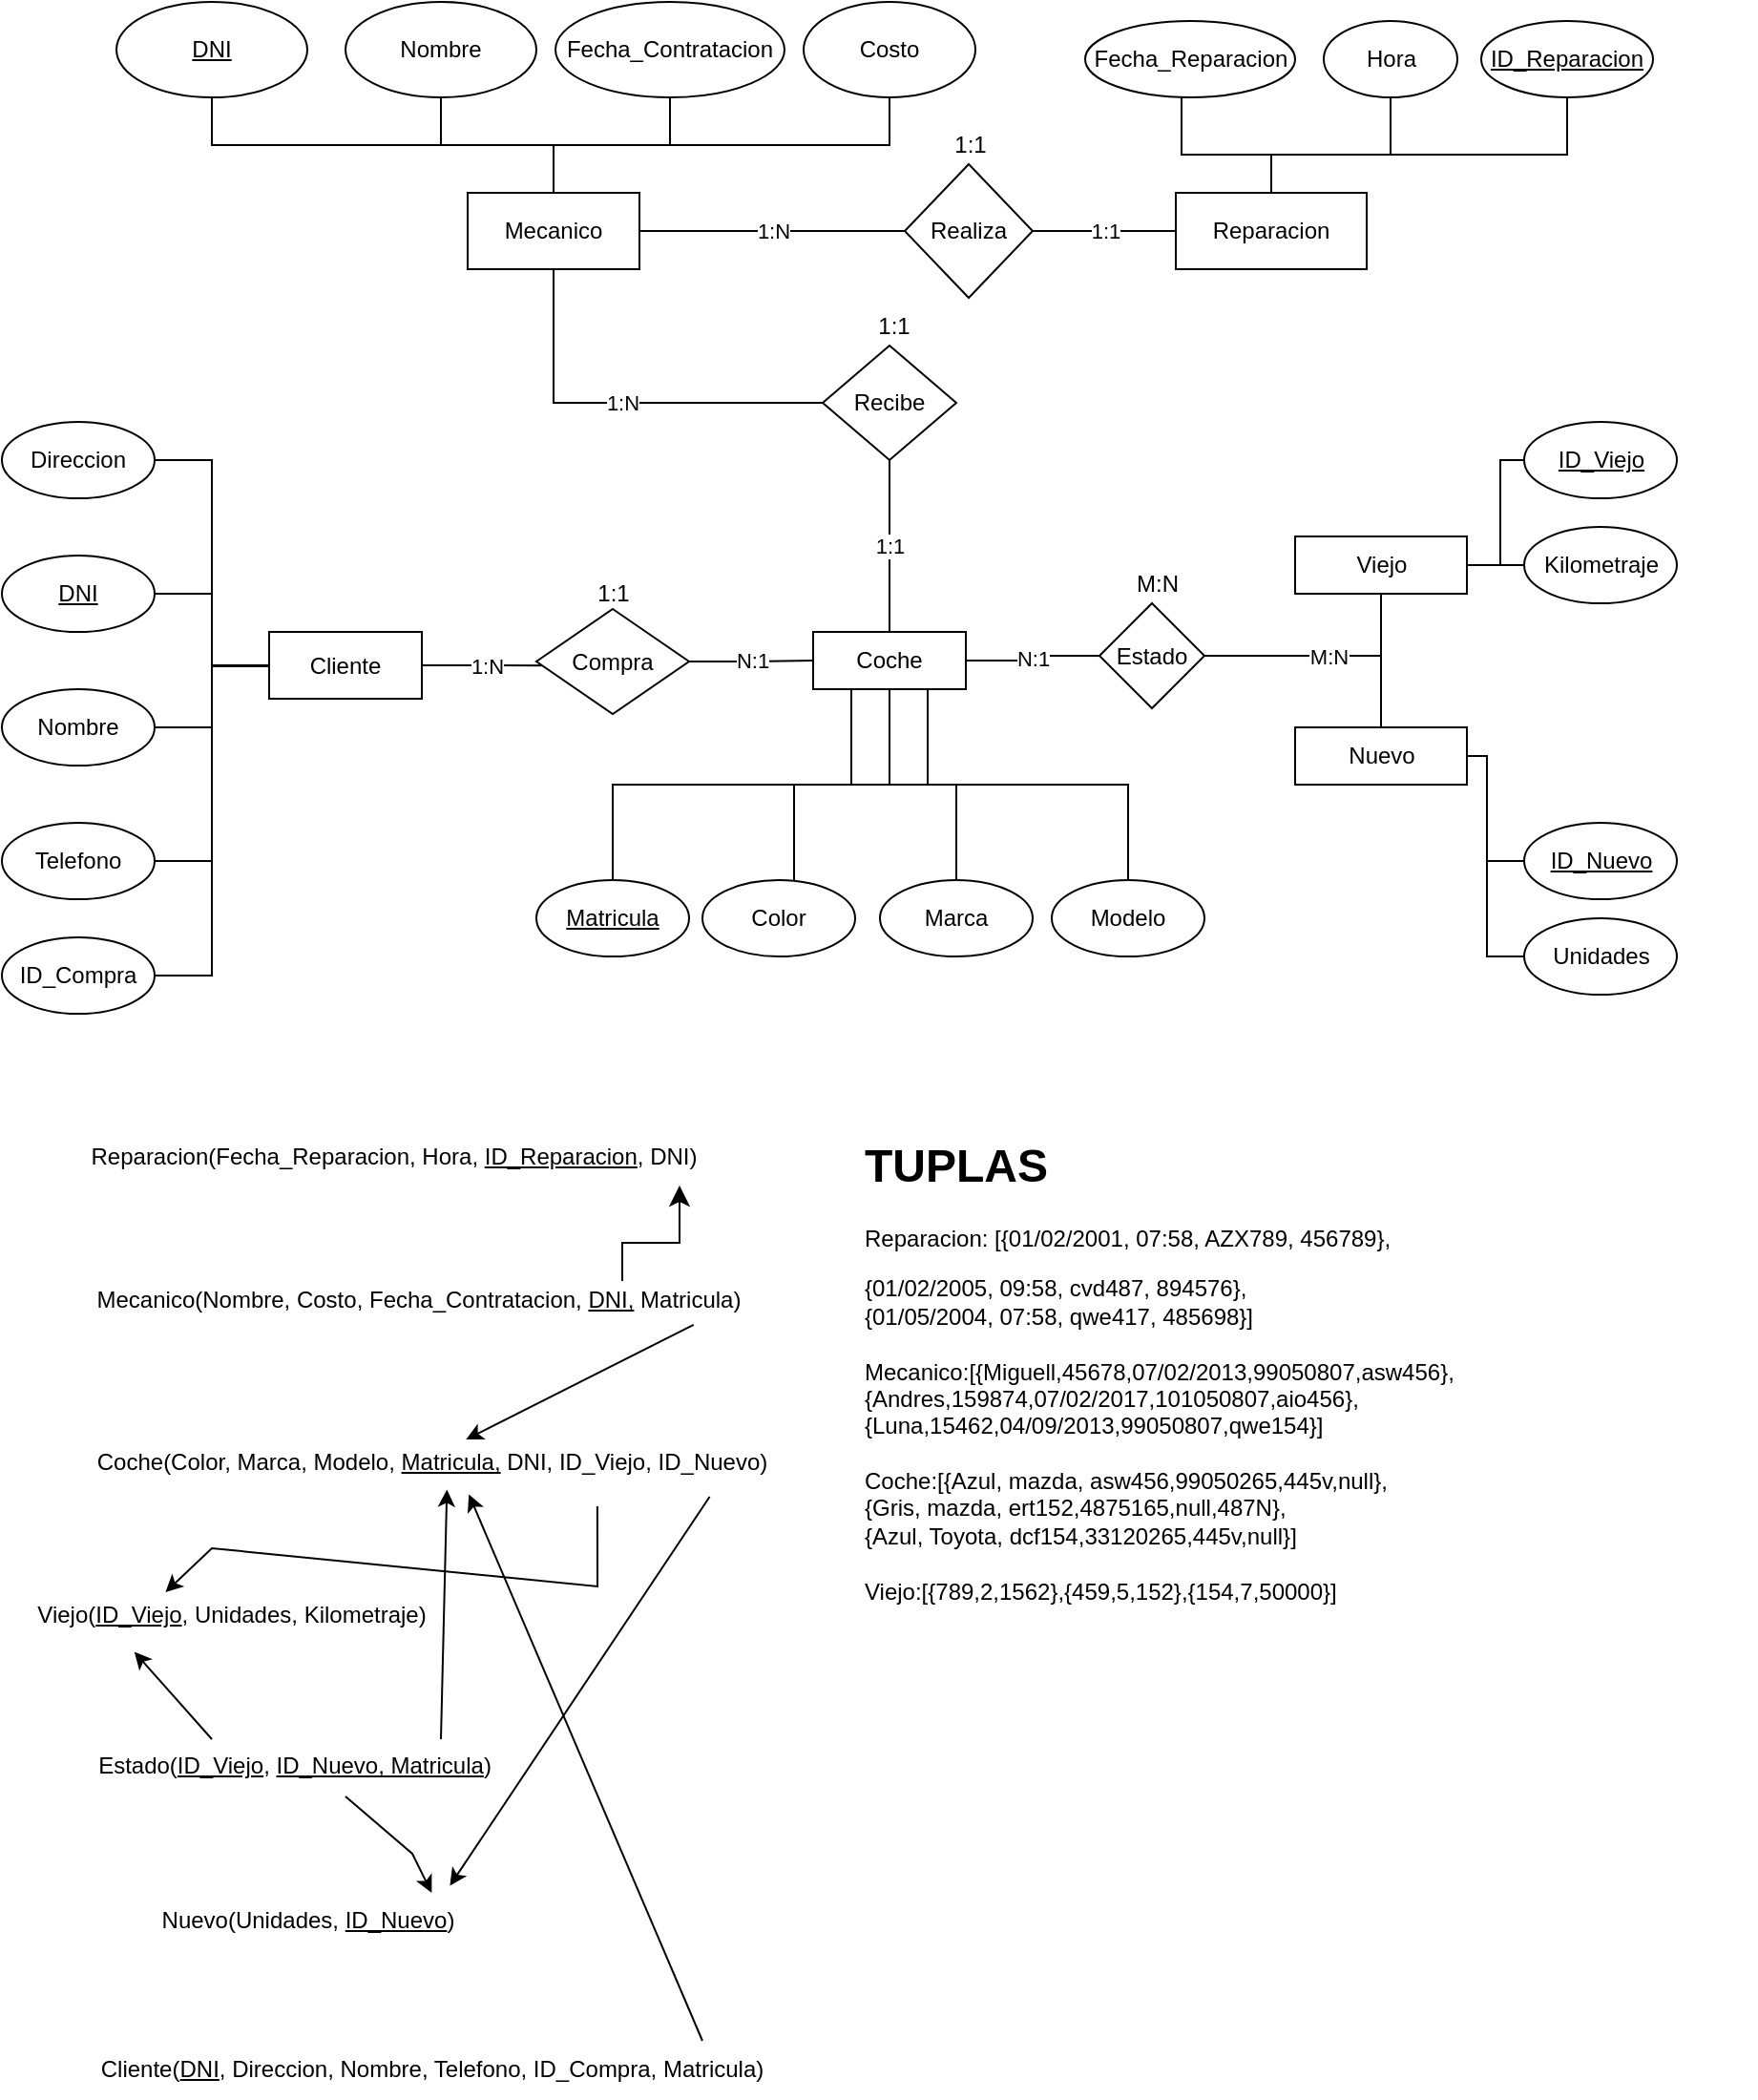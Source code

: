 <mxfile version="21.1.8" type="github" pages="2">
  <diagram id="C5RBs43oDa-KdzZeNtuy" name="Page-1">
    <mxGraphModel dx="1163" dy="2112" grid="1" gridSize="10" guides="1" tooltips="1" connect="1" arrows="1" fold="1" page="1" pageScale="1" pageWidth="827" pageHeight="1169" math="0" shadow="0">
      <root>
        <mxCell id="WIyWlLk6GJQsqaUBKTNV-0" />
        <mxCell id="WIyWlLk6GJQsqaUBKTNV-1" parent="WIyWlLk6GJQsqaUBKTNV-0" />
        <mxCell id="p7NQFmrpBCgKbN2gbEfo-41" value="1:N" style="edgeStyle=orthogonalEdgeStyle;rounded=0;orthogonalLoop=1;jettySize=auto;html=1;exitX=1;exitY=0.5;exitDx=0;exitDy=0;entryX=0.1;entryY=0.538;entryDx=0;entryDy=0;entryPerimeter=0;endArrow=none;endFill=0;" parent="WIyWlLk6GJQsqaUBKTNV-1" source="p7NQFmrpBCgKbN2gbEfo-0" target="p7NQFmrpBCgKbN2gbEfo-5" edge="1">
          <mxGeometry relative="1" as="geometry" />
        </mxCell>
        <mxCell id="tPCCRedvQT7HagO8W9tB-3" value="" style="edgeStyle=orthogonalEdgeStyle;rounded=0;orthogonalLoop=1;jettySize=auto;html=1;entryX=1;entryY=0.5;entryDx=0;entryDy=0;endArrow=none;endFill=0;" parent="WIyWlLk6GJQsqaUBKTNV-1" source="p7NQFmrpBCgKbN2gbEfo-0" target="tPCCRedvQT7HagO8W9tB-5" edge="1">
          <mxGeometry relative="1" as="geometry">
            <mxPoint x="215" y="312.5" as="targetPoint" />
          </mxGeometry>
        </mxCell>
        <mxCell id="p7NQFmrpBCgKbN2gbEfo-0" value="Cliente" style="rounded=0;whiteSpace=wrap;html=1;" parent="WIyWlLk6GJQsqaUBKTNV-1" vertex="1">
          <mxGeometry x="175" y="220" width="80" height="35" as="geometry" />
        </mxCell>
        <mxCell id="p7NQFmrpBCgKbN2gbEfo-31" style="edgeStyle=orthogonalEdgeStyle;rounded=0;orthogonalLoop=1;jettySize=auto;html=1;exitX=0.25;exitY=1;exitDx=0;exitDy=0;endArrow=none;endFill=0;" parent="WIyWlLk6GJQsqaUBKTNV-1" source="p7NQFmrpBCgKbN2gbEfo-1" target="p7NQFmrpBCgKbN2gbEfo-25" edge="1">
          <mxGeometry relative="1" as="geometry" />
        </mxCell>
        <mxCell id="p7NQFmrpBCgKbN2gbEfo-32" style="edgeStyle=orthogonalEdgeStyle;rounded=0;orthogonalLoop=1;jettySize=auto;html=1;exitX=0.5;exitY=1;exitDx=0;exitDy=0;entryX=0.675;entryY=0.075;entryDx=0;entryDy=0;entryPerimeter=0;endArrow=none;endFill=0;" parent="WIyWlLk6GJQsqaUBKTNV-1" source="p7NQFmrpBCgKbN2gbEfo-1" target="p7NQFmrpBCgKbN2gbEfo-24" edge="1">
          <mxGeometry relative="1" as="geometry">
            <Array as="points">
              <mxPoint x="500" y="300" />
              <mxPoint x="450" y="300" />
              <mxPoint x="450" y="363" />
              <mxPoint x="456" y="363" />
            </Array>
          </mxGeometry>
        </mxCell>
        <mxCell id="p7NQFmrpBCgKbN2gbEfo-33" style="edgeStyle=orthogonalEdgeStyle;rounded=0;orthogonalLoop=1;jettySize=auto;html=1;exitX=0.75;exitY=1;exitDx=0;exitDy=0;endArrow=none;endFill=0;" parent="WIyWlLk6GJQsqaUBKTNV-1" source="p7NQFmrpBCgKbN2gbEfo-1" target="p7NQFmrpBCgKbN2gbEfo-27" edge="1">
          <mxGeometry relative="1" as="geometry" />
        </mxCell>
        <mxCell id="p7NQFmrpBCgKbN2gbEfo-34" style="edgeStyle=orthogonalEdgeStyle;rounded=0;orthogonalLoop=1;jettySize=auto;html=1;exitX=0.5;exitY=1;exitDx=0;exitDy=0;endArrow=none;endFill=0;" parent="WIyWlLk6GJQsqaUBKTNV-1" source="p7NQFmrpBCgKbN2gbEfo-1" target="p7NQFmrpBCgKbN2gbEfo-26" edge="1">
          <mxGeometry relative="1" as="geometry" />
        </mxCell>
        <mxCell id="p7NQFmrpBCgKbN2gbEfo-66" value="N:1" style="edgeStyle=orthogonalEdgeStyle;rounded=0;orthogonalLoop=1;jettySize=auto;html=1;exitX=1;exitY=0.5;exitDx=0;exitDy=0;entryX=0;entryY=0.5;entryDx=0;entryDy=0;endArrow=none;endFill=0;" parent="WIyWlLk6GJQsqaUBKTNV-1" source="p7NQFmrpBCgKbN2gbEfo-1" target="p7NQFmrpBCgKbN2gbEfo-62" edge="1">
          <mxGeometry relative="1" as="geometry" />
        </mxCell>
        <mxCell id="p7NQFmrpBCgKbN2gbEfo-1" value="Coche" style="rounded=0;whiteSpace=wrap;html=1;" parent="WIyWlLk6GJQsqaUBKTNV-1" vertex="1">
          <mxGeometry x="460" y="220" width="80" height="30" as="geometry" />
        </mxCell>
        <mxCell id="p7NQFmrpBCgKbN2gbEfo-69" style="edgeStyle=orthogonalEdgeStyle;rounded=0;orthogonalLoop=1;jettySize=auto;html=1;exitX=1;exitY=0.5;exitDx=0;exitDy=0;entryX=0;entryY=0.5;entryDx=0;entryDy=0;endArrow=none;endFill=0;" parent="WIyWlLk6GJQsqaUBKTNV-1" source="p7NQFmrpBCgKbN2gbEfo-2" target="p7NQFmrpBCgKbN2gbEfo-68" edge="1">
          <mxGeometry relative="1" as="geometry">
            <Array as="points">
              <mxPoint x="813" y="285" />
              <mxPoint x="813" y="340" />
            </Array>
          </mxGeometry>
        </mxCell>
        <mxCell id="7QehnbNE9fTM2MGVjdYo-160" style="edgeStyle=orthogonalEdgeStyle;rounded=0;orthogonalLoop=1;jettySize=auto;html=1;exitX=1;exitY=0.5;exitDx=0;exitDy=0;entryX=0;entryY=0.5;entryDx=0;entryDy=0;endArrow=none;endFill=0;" edge="1" parent="WIyWlLk6GJQsqaUBKTNV-1" source="p7NQFmrpBCgKbN2gbEfo-2" target="7QehnbNE9fTM2MGVjdYo-159">
          <mxGeometry relative="1" as="geometry">
            <Array as="points">
              <mxPoint x="813" y="285" />
              <mxPoint x="813" y="390" />
            </Array>
          </mxGeometry>
        </mxCell>
        <mxCell id="p7NQFmrpBCgKbN2gbEfo-2" value="Nuevo" style="rounded=0;whiteSpace=wrap;html=1;" parent="WIyWlLk6GJQsqaUBKTNV-1" vertex="1">
          <mxGeometry x="712.5" y="270" width="90" height="30" as="geometry" />
        </mxCell>
        <mxCell id="p7NQFmrpBCgKbN2gbEfo-35" style="edgeStyle=orthogonalEdgeStyle;rounded=0;orthogonalLoop=1;jettySize=auto;html=1;exitX=1;exitY=0.5;exitDx=0;exitDy=0;endArrow=none;endFill=0;" parent="WIyWlLk6GJQsqaUBKTNV-1" source="p7NQFmrpBCgKbN2gbEfo-3" edge="1">
          <mxGeometry relative="1" as="geometry">
            <mxPoint x="832.5" y="185.0" as="targetPoint" />
          </mxGeometry>
        </mxCell>
        <mxCell id="p7NQFmrpBCgKbN2gbEfo-70" style="edgeStyle=orthogonalEdgeStyle;rounded=0;orthogonalLoop=1;jettySize=auto;html=1;exitX=1;exitY=0.5;exitDx=0;exitDy=0;entryX=0;entryY=0.5;entryDx=0;entryDy=0;endArrow=none;endFill=0;" parent="WIyWlLk6GJQsqaUBKTNV-1" source="p7NQFmrpBCgKbN2gbEfo-3" target="p7NQFmrpBCgKbN2gbEfo-67" edge="1">
          <mxGeometry relative="1" as="geometry">
            <Array as="points">
              <mxPoint x="820" y="185" />
              <mxPoint x="820" y="130" />
            </Array>
          </mxGeometry>
        </mxCell>
        <mxCell id="p7NQFmrpBCgKbN2gbEfo-3" value="Viejo" style="rounded=0;whiteSpace=wrap;html=1;" parent="WIyWlLk6GJQsqaUBKTNV-1" vertex="1">
          <mxGeometry x="712.5" y="170" width="90" height="30" as="geometry" />
        </mxCell>
        <mxCell id="p7NQFmrpBCgKbN2gbEfo-57" value="1:N" style="edgeStyle=orthogonalEdgeStyle;rounded=0;orthogonalLoop=1;jettySize=auto;html=1;exitX=1;exitY=0.5;exitDx=0;exitDy=0;entryX=0;entryY=0.5;entryDx=0;entryDy=0;endArrow=none;endFill=0;" parent="WIyWlLk6GJQsqaUBKTNV-1" source="p7NQFmrpBCgKbN2gbEfo-4" target="p7NQFmrpBCgKbN2gbEfo-56" edge="1">
          <mxGeometry relative="1" as="geometry" />
        </mxCell>
        <mxCell id="p7NQFmrpBCgKbN2gbEfo-4" value="Mecanico" style="rounded=0;whiteSpace=wrap;html=1;" parent="WIyWlLk6GJQsqaUBKTNV-1" vertex="1">
          <mxGeometry x="279" y="-10" width="90" height="40" as="geometry" />
        </mxCell>
        <mxCell id="p7NQFmrpBCgKbN2gbEfo-42" value="N:1" style="edgeStyle=orthogonalEdgeStyle;rounded=0;orthogonalLoop=1;jettySize=auto;html=1;exitX=1;exitY=0.5;exitDx=0;exitDy=0;endArrow=none;endFill=0;" parent="WIyWlLk6GJQsqaUBKTNV-1" source="p7NQFmrpBCgKbN2gbEfo-5" target="p7NQFmrpBCgKbN2gbEfo-1" edge="1">
          <mxGeometry relative="1" as="geometry" />
        </mxCell>
        <mxCell id="p7NQFmrpBCgKbN2gbEfo-5" value="Compra" style="rhombus;whiteSpace=wrap;html=1;" parent="WIyWlLk6GJQsqaUBKTNV-1" vertex="1">
          <mxGeometry x="315" y="208" width="80" height="55" as="geometry" />
        </mxCell>
        <mxCell id="p7NQFmrpBCgKbN2gbEfo-43" value="1:N" style="edgeStyle=orthogonalEdgeStyle;rounded=0;orthogonalLoop=1;jettySize=auto;html=1;exitX=0;exitY=0.5;exitDx=0;exitDy=0;entryX=0.5;entryY=1;entryDx=0;entryDy=0;endArrow=none;endFill=0;" parent="WIyWlLk6GJQsqaUBKTNV-1" source="p7NQFmrpBCgKbN2gbEfo-6" target="p7NQFmrpBCgKbN2gbEfo-4" edge="1">
          <mxGeometry relative="1" as="geometry" />
        </mxCell>
        <mxCell id="p7NQFmrpBCgKbN2gbEfo-44" value="1:1" style="edgeStyle=orthogonalEdgeStyle;rounded=0;orthogonalLoop=1;jettySize=auto;html=1;exitX=0.5;exitY=1;exitDx=0;exitDy=0;endArrow=none;endFill=0;" parent="WIyWlLk6GJQsqaUBKTNV-1" source="p7NQFmrpBCgKbN2gbEfo-6" target="p7NQFmrpBCgKbN2gbEfo-1" edge="1">
          <mxGeometry relative="1" as="geometry">
            <Array as="points">
              <mxPoint x="500" y="130" />
            </Array>
          </mxGeometry>
        </mxCell>
        <mxCell id="p7NQFmrpBCgKbN2gbEfo-6" value="Recibe" style="rhombus;whiteSpace=wrap;html=1;" parent="WIyWlLk6GJQsqaUBKTNV-1" vertex="1">
          <mxGeometry x="465" y="70" width="70" height="60" as="geometry" />
        </mxCell>
        <mxCell id="p7NQFmrpBCgKbN2gbEfo-38" style="edgeStyle=orthogonalEdgeStyle;rounded=0;orthogonalLoop=1;jettySize=auto;html=1;exitX=1;exitY=0.5;exitDx=0;exitDy=0;endArrow=none;endFill=0;" parent="WIyWlLk6GJQsqaUBKTNV-1" source="p7NQFmrpBCgKbN2gbEfo-7" target="p7NQFmrpBCgKbN2gbEfo-0" edge="1">
          <mxGeometry relative="1" as="geometry" />
        </mxCell>
        <mxCell id="p7NQFmrpBCgKbN2gbEfo-7" value="&lt;u&gt;DNI&lt;/u&gt;" style="ellipse;whiteSpace=wrap;html=1;" parent="WIyWlLk6GJQsqaUBKTNV-1" vertex="1">
          <mxGeometry x="35" y="180" width="80" height="40" as="geometry" />
        </mxCell>
        <mxCell id="p7NQFmrpBCgKbN2gbEfo-39" style="edgeStyle=orthogonalEdgeStyle;rounded=0;orthogonalLoop=1;jettySize=auto;html=1;exitX=1;exitY=0.5;exitDx=0;exitDy=0;endArrow=none;endFill=0;" parent="WIyWlLk6GJQsqaUBKTNV-1" source="p7NQFmrpBCgKbN2gbEfo-8" target="p7NQFmrpBCgKbN2gbEfo-0" edge="1">
          <mxGeometry relative="1" as="geometry" />
        </mxCell>
        <mxCell id="p7NQFmrpBCgKbN2gbEfo-8" value="Nombre" style="ellipse;whiteSpace=wrap;html=1;" parent="WIyWlLk6GJQsqaUBKTNV-1" vertex="1">
          <mxGeometry x="35" y="250" width="80" height="40" as="geometry" />
        </mxCell>
        <mxCell id="p7NQFmrpBCgKbN2gbEfo-45" style="edgeStyle=orthogonalEdgeStyle;rounded=0;orthogonalLoop=1;jettySize=auto;html=1;exitX=0.5;exitY=1;exitDx=0;exitDy=0;endArrow=none;endFill=0;" parent="WIyWlLk6GJQsqaUBKTNV-1" source="p7NQFmrpBCgKbN2gbEfo-9" target="p7NQFmrpBCgKbN2gbEfo-4" edge="1">
          <mxGeometry relative="1" as="geometry" />
        </mxCell>
        <mxCell id="p7NQFmrpBCgKbN2gbEfo-9" value="DNI" style="ellipse;whiteSpace=wrap;html=1;fontStyle=4" parent="WIyWlLk6GJQsqaUBKTNV-1" vertex="1">
          <mxGeometry x="95" y="-110" width="100" height="50" as="geometry" />
        </mxCell>
        <mxCell id="p7NQFmrpBCgKbN2gbEfo-48" style="edgeStyle=orthogonalEdgeStyle;rounded=0;orthogonalLoop=1;jettySize=auto;html=1;exitX=0.5;exitY=1;exitDx=0;exitDy=0;endArrow=none;endFill=0;" parent="WIyWlLk6GJQsqaUBKTNV-1" source="p7NQFmrpBCgKbN2gbEfo-13" target="p7NQFmrpBCgKbN2gbEfo-4" edge="1">
          <mxGeometry relative="1" as="geometry" />
        </mxCell>
        <mxCell id="p7NQFmrpBCgKbN2gbEfo-13" value="Costo" style="ellipse;whiteSpace=wrap;html=1;" parent="WIyWlLk6GJQsqaUBKTNV-1" vertex="1">
          <mxGeometry x="455" y="-110" width="90" height="50" as="geometry" />
        </mxCell>
        <mxCell id="p7NQFmrpBCgKbN2gbEfo-47" style="edgeStyle=orthogonalEdgeStyle;rounded=0;orthogonalLoop=1;jettySize=auto;html=1;exitX=0.5;exitY=1;exitDx=0;exitDy=0;endArrow=none;endFill=0;" parent="WIyWlLk6GJQsqaUBKTNV-1" source="p7NQFmrpBCgKbN2gbEfo-14" target="p7NQFmrpBCgKbN2gbEfo-4" edge="1">
          <mxGeometry relative="1" as="geometry" />
        </mxCell>
        <mxCell id="p7NQFmrpBCgKbN2gbEfo-14" value="Fecha_Contratacion" style="ellipse;whiteSpace=wrap;html=1;" parent="WIyWlLk6GJQsqaUBKTNV-1" vertex="1">
          <mxGeometry x="325" y="-110" width="120" height="50" as="geometry" />
        </mxCell>
        <mxCell id="p7NQFmrpBCgKbN2gbEfo-46" style="edgeStyle=orthogonalEdgeStyle;rounded=0;orthogonalLoop=1;jettySize=auto;html=1;exitX=0.5;exitY=1;exitDx=0;exitDy=0;endArrow=none;endFill=0;" parent="WIyWlLk6GJQsqaUBKTNV-1" source="p7NQFmrpBCgKbN2gbEfo-15" target="p7NQFmrpBCgKbN2gbEfo-4" edge="1">
          <mxGeometry relative="1" as="geometry" />
        </mxCell>
        <mxCell id="p7NQFmrpBCgKbN2gbEfo-15" value="Nombre" style="ellipse;whiteSpace=wrap;html=1;" parent="WIyWlLk6GJQsqaUBKTNV-1" vertex="1">
          <mxGeometry x="215" y="-110" width="100" height="50" as="geometry" />
        </mxCell>
        <mxCell id="p7NQFmrpBCgKbN2gbEfo-21" value="Fecha_Reparacion" style="ellipse;whiteSpace=wrap;html=1;" parent="WIyWlLk6GJQsqaUBKTNV-1" vertex="1">
          <mxGeometry x="602.5" y="-100" width="110" height="40" as="geometry" />
        </mxCell>
        <mxCell id="p7NQFmrpBCgKbN2gbEfo-22" value="Hora" style="ellipse;whiteSpace=wrap;html=1;" parent="WIyWlLk6GJQsqaUBKTNV-1" vertex="1">
          <mxGeometry x="727.5" y="-100" width="70" height="40" as="geometry" />
        </mxCell>
        <mxCell id="p7NQFmrpBCgKbN2gbEfo-24" value="Color" style="ellipse;whiteSpace=wrap;html=1;" parent="WIyWlLk6GJQsqaUBKTNV-1" vertex="1">
          <mxGeometry x="402" y="350" width="80" height="40" as="geometry" />
        </mxCell>
        <mxCell id="p7NQFmrpBCgKbN2gbEfo-25" value="Matricula" style="ellipse;whiteSpace=wrap;html=1;fontStyle=4" parent="WIyWlLk6GJQsqaUBKTNV-1" vertex="1">
          <mxGeometry x="315" y="350" width="80" height="40" as="geometry" />
        </mxCell>
        <mxCell id="p7NQFmrpBCgKbN2gbEfo-26" value="Modelo" style="ellipse;whiteSpace=wrap;html=1;" parent="WIyWlLk6GJQsqaUBKTNV-1" vertex="1">
          <mxGeometry x="585" y="350" width="80" height="40" as="geometry" />
        </mxCell>
        <mxCell id="p7NQFmrpBCgKbN2gbEfo-27" value="Marca" style="ellipse;whiteSpace=wrap;html=1;" parent="WIyWlLk6GJQsqaUBKTNV-1" vertex="1">
          <mxGeometry x="495" y="350" width="80" height="40" as="geometry" />
        </mxCell>
        <mxCell id="p7NQFmrpBCgKbN2gbEfo-40" style="edgeStyle=orthogonalEdgeStyle;rounded=0;orthogonalLoop=1;jettySize=auto;html=1;exitX=1;exitY=0.5;exitDx=0;exitDy=0;endArrow=none;endFill=0;" parent="WIyWlLk6GJQsqaUBKTNV-1" source="p7NQFmrpBCgKbN2gbEfo-28" target="p7NQFmrpBCgKbN2gbEfo-0" edge="1">
          <mxGeometry relative="1" as="geometry">
            <Array as="points">
              <mxPoint x="145" y="340" />
              <mxPoint x="145" y="238" />
            </Array>
          </mxGeometry>
        </mxCell>
        <mxCell id="p7NQFmrpBCgKbN2gbEfo-28" value="Telefono" style="ellipse;whiteSpace=wrap;html=1;" parent="WIyWlLk6GJQsqaUBKTNV-1" vertex="1">
          <mxGeometry x="35" y="320" width="80" height="40" as="geometry" />
        </mxCell>
        <mxCell id="p7NQFmrpBCgKbN2gbEfo-37" style="edgeStyle=orthogonalEdgeStyle;rounded=0;orthogonalLoop=1;jettySize=auto;html=1;exitX=1;exitY=0.5;exitDx=0;exitDy=0;entryX=0;entryY=0.5;entryDx=0;entryDy=0;endArrow=none;endFill=0;" parent="WIyWlLk6GJQsqaUBKTNV-1" source="p7NQFmrpBCgKbN2gbEfo-29" target="p7NQFmrpBCgKbN2gbEfo-0" edge="1">
          <mxGeometry relative="1" as="geometry" />
        </mxCell>
        <mxCell id="p7NQFmrpBCgKbN2gbEfo-29" value="Direccion" style="ellipse;whiteSpace=wrap;html=1;" parent="WIyWlLk6GJQsqaUBKTNV-1" vertex="1">
          <mxGeometry x="35" y="110" width="80" height="40" as="geometry" />
        </mxCell>
        <mxCell id="p7NQFmrpBCgKbN2gbEfo-54" style="edgeStyle=orthogonalEdgeStyle;rounded=0;orthogonalLoop=1;jettySize=auto;html=1;exitX=0.5;exitY=0;exitDx=0;exitDy=0;entryX=0.5;entryY=1;entryDx=0;entryDy=0;endArrow=none;endFill=0;" parent="WIyWlLk6GJQsqaUBKTNV-1" source="p7NQFmrpBCgKbN2gbEfo-52" target="p7NQFmrpBCgKbN2gbEfo-21" edge="1">
          <mxGeometry relative="1" as="geometry">
            <Array as="points">
              <mxPoint x="700" y="-30" />
              <mxPoint x="653" y="-30" />
              <mxPoint x="653" y="-60" />
            </Array>
          </mxGeometry>
        </mxCell>
        <mxCell id="p7NQFmrpBCgKbN2gbEfo-55" style="edgeStyle=orthogonalEdgeStyle;rounded=0;orthogonalLoop=1;jettySize=auto;html=1;exitX=0.5;exitY=0;exitDx=0;exitDy=0;entryX=0.5;entryY=1;entryDx=0;entryDy=0;endArrow=none;endFill=0;" parent="WIyWlLk6GJQsqaUBKTNV-1" source="p7NQFmrpBCgKbN2gbEfo-52" target="p7NQFmrpBCgKbN2gbEfo-22" edge="1">
          <mxGeometry relative="1" as="geometry">
            <Array as="points">
              <mxPoint x="700" y="-30" />
              <mxPoint x="763" y="-30" />
            </Array>
          </mxGeometry>
        </mxCell>
        <mxCell id="p7NQFmrpBCgKbN2gbEfo-61" style="edgeStyle=orthogonalEdgeStyle;rounded=0;orthogonalLoop=1;jettySize=auto;html=1;exitX=0.5;exitY=0;exitDx=0;exitDy=0;entryX=0.5;entryY=1;entryDx=0;entryDy=0;endArrow=none;endFill=0;" parent="WIyWlLk6GJQsqaUBKTNV-1" source="p7NQFmrpBCgKbN2gbEfo-52" target="p7NQFmrpBCgKbN2gbEfo-59" edge="1">
          <mxGeometry relative="1" as="geometry">
            <Array as="points">
              <mxPoint x="700" y="-30" />
              <mxPoint x="855" y="-30" />
            </Array>
          </mxGeometry>
        </mxCell>
        <mxCell id="p7NQFmrpBCgKbN2gbEfo-52" value="Reparacion" style="rounded=0;whiteSpace=wrap;html=1;" parent="WIyWlLk6GJQsqaUBKTNV-1" vertex="1">
          <mxGeometry x="650" y="-10" width="100" height="40" as="geometry" />
        </mxCell>
        <mxCell id="p7NQFmrpBCgKbN2gbEfo-58" value="1:1" style="edgeStyle=orthogonalEdgeStyle;rounded=0;orthogonalLoop=1;jettySize=auto;html=1;exitX=1;exitY=0.5;exitDx=0;exitDy=0;endArrow=none;endFill=0;" parent="WIyWlLk6GJQsqaUBKTNV-1" source="p7NQFmrpBCgKbN2gbEfo-56" target="p7NQFmrpBCgKbN2gbEfo-52" edge="1">
          <mxGeometry relative="1" as="geometry" />
        </mxCell>
        <mxCell id="p7NQFmrpBCgKbN2gbEfo-56" value="Realiza" style="rhombus;whiteSpace=wrap;html=1;" parent="WIyWlLk6GJQsqaUBKTNV-1" vertex="1">
          <mxGeometry x="508" y="-25" width="67" height="70" as="geometry" />
        </mxCell>
        <mxCell id="p7NQFmrpBCgKbN2gbEfo-59" value="ID_Reparacion" style="ellipse;whiteSpace=wrap;html=1;fontStyle=4" parent="WIyWlLk6GJQsqaUBKTNV-1" vertex="1">
          <mxGeometry x="810" y="-100" width="90" height="40" as="geometry" />
        </mxCell>
        <mxCell id="p7NQFmrpBCgKbN2gbEfo-64" value="" style="edgeStyle=orthogonalEdgeStyle;rounded=0;orthogonalLoop=1;jettySize=auto;html=1;endArrow=none;endFill=0;" parent="WIyWlLk6GJQsqaUBKTNV-1" source="p7NQFmrpBCgKbN2gbEfo-62" target="p7NQFmrpBCgKbN2gbEfo-3" edge="1">
          <mxGeometry relative="1" as="geometry" />
        </mxCell>
        <mxCell id="p7NQFmrpBCgKbN2gbEfo-65" value="M:N" style="edgeStyle=orthogonalEdgeStyle;rounded=0;orthogonalLoop=1;jettySize=auto;html=1;exitX=1;exitY=0.5;exitDx=0;exitDy=0;endArrow=none;endFill=0;" parent="WIyWlLk6GJQsqaUBKTNV-1" source="p7NQFmrpBCgKbN2gbEfo-62" target="p7NQFmrpBCgKbN2gbEfo-2" edge="1">
          <mxGeometry relative="1" as="geometry" />
        </mxCell>
        <mxCell id="p7NQFmrpBCgKbN2gbEfo-62" value="Estado" style="rhombus;whiteSpace=wrap;html=1;" parent="WIyWlLk6GJQsqaUBKTNV-1" vertex="1">
          <mxGeometry x="610" y="205" width="55" height="55" as="geometry" />
        </mxCell>
        <mxCell id="p7NQFmrpBCgKbN2gbEfo-67" value="ID_Viejo" style="ellipse;whiteSpace=wrap;html=1;fontStyle=4" parent="WIyWlLk6GJQsqaUBKTNV-1" vertex="1">
          <mxGeometry x="832.5" y="110" width="80" height="40" as="geometry" />
        </mxCell>
        <mxCell id="p7NQFmrpBCgKbN2gbEfo-68" value="ID_Nuevo" style="ellipse;whiteSpace=wrap;html=1;fontStyle=4" parent="WIyWlLk6GJQsqaUBKTNV-1" vertex="1">
          <mxGeometry x="832.5" y="320" width="80" height="40" as="geometry" />
        </mxCell>
        <mxCell id="tPCCRedvQT7HagO8W9tB-0" value="1:1" style="text;html=1;align=center;verticalAlign=middle;resizable=0;points=[];autosize=1;strokeColor=none;fillColor=none;" parent="WIyWlLk6GJQsqaUBKTNV-1" vertex="1">
          <mxGeometry x="482" y="45" width="40" height="30" as="geometry" />
        </mxCell>
        <mxCell id="tPCCRedvQT7HagO8W9tB-1" value="1:1" style="text;html=1;align=center;verticalAlign=middle;resizable=0;points=[];autosize=1;strokeColor=none;fillColor=none;" parent="WIyWlLk6GJQsqaUBKTNV-1" vertex="1">
          <mxGeometry x="521.5" y="-50" width="40" height="30" as="geometry" />
        </mxCell>
        <mxCell id="tPCCRedvQT7HagO8W9tB-5" value="ID_Compra" style="ellipse;whiteSpace=wrap;html=1;" parent="WIyWlLk6GJQsqaUBKTNV-1" vertex="1">
          <mxGeometry x="35" y="380" width="80" height="40" as="geometry" />
        </mxCell>
        <mxCell id="tPCCRedvQT7HagO8W9tB-6" value="1:1" style="text;html=1;align=center;verticalAlign=middle;resizable=0;points=[];autosize=1;strokeColor=none;fillColor=none;" parent="WIyWlLk6GJQsqaUBKTNV-1" vertex="1">
          <mxGeometry x="335" y="185" width="40" height="30" as="geometry" />
        </mxCell>
        <mxCell id="tPCCRedvQT7HagO8W9tB-7" value="M:N" style="text;html=1;align=center;verticalAlign=middle;resizable=0;points=[];autosize=1;strokeColor=none;fillColor=none;" parent="WIyWlLk6GJQsqaUBKTNV-1" vertex="1">
          <mxGeometry x="615" y="180" width="50" height="30" as="geometry" />
        </mxCell>
        <mxCell id="7QehnbNE9fTM2MGVjdYo-159" value="Unidades" style="ellipse;whiteSpace=wrap;html=1;" vertex="1" parent="WIyWlLk6GJQsqaUBKTNV-1">
          <mxGeometry x="832.5" y="370" width="80" height="40" as="geometry" />
        </mxCell>
        <mxCell id="_R5fIsePHldaFmX75DBj-1" value="Reparacion(Fecha_Reparacion, Hora, &lt;u&gt;ID_Reparacion&lt;/u&gt;, DNI)" style="text;html=1;align=center;verticalAlign=middle;resizable=0;points=[];autosize=1;strokeColor=none;fillColor=none;" vertex="1" parent="WIyWlLk6GJQsqaUBKTNV-1">
          <mxGeometry x="70" y="480" width="340" height="30" as="geometry" />
        </mxCell>
        <mxCell id="_R5fIsePHldaFmX75DBj-2" value="Mecanico(Nombre, Costo, Fecha_Contratacion, &lt;u&gt;DNI,&lt;/u&gt; Matricula)" style="text;html=1;align=center;verticalAlign=middle;resizable=0;points=[];autosize=1;strokeColor=none;fillColor=none;" vertex="1" parent="WIyWlLk6GJQsqaUBKTNV-1">
          <mxGeometry x="73" y="555" width="360" height="30" as="geometry" />
        </mxCell>
        <mxCell id="_R5fIsePHldaFmX75DBj-3" value="Coche(Color, Marca, Modelo, &lt;u&gt;Matricula,&lt;/u&gt;&amp;nbsp;DNI,&amp;nbsp;ID_Viejo,&amp;nbsp;ID_Nuevo)" style="text;html=1;align=center;verticalAlign=middle;resizable=0;points=[];autosize=1;strokeColor=none;fillColor=none;" vertex="1" parent="WIyWlLk6GJQsqaUBKTNV-1">
          <mxGeometry x="75" y="640" width="370" height="30" as="geometry" />
        </mxCell>
        <mxCell id="_R5fIsePHldaFmX75DBj-4" value="Estado(&lt;u&gt;ID_Viejo&lt;/u&gt;, &lt;u&gt;ID_Nuevo, Matricula&lt;/u&gt;)" style="text;html=1;align=center;verticalAlign=middle;resizable=0;points=[];autosize=1;strokeColor=none;fillColor=none;" vertex="1" parent="WIyWlLk6GJQsqaUBKTNV-1">
          <mxGeometry x="73" y="799" width="230" height="30" as="geometry" />
        </mxCell>
        <mxCell id="_R5fIsePHldaFmX75DBj-5" value="Viejo(&lt;u&gt;ID_Viejo&lt;/u&gt;, Unidades, Kilometraje)" style="text;html=1;align=center;verticalAlign=middle;resizable=0;points=[];autosize=1;strokeColor=none;fillColor=none;" vertex="1" parent="WIyWlLk6GJQsqaUBKTNV-1">
          <mxGeometry x="40" y="720" width="230" height="30" as="geometry" />
        </mxCell>
        <mxCell id="_R5fIsePHldaFmX75DBj-6" value="Nuevo(Unidades, &lt;u&gt;ID_Nuevo&lt;/u&gt;)" style="text;html=1;align=center;verticalAlign=middle;resizable=0;points=[];autosize=1;strokeColor=none;fillColor=none;" vertex="1" parent="WIyWlLk6GJQsqaUBKTNV-1">
          <mxGeometry x="105" y="880" width="180" height="30" as="geometry" />
        </mxCell>
        <mxCell id="_R5fIsePHldaFmX75DBj-7" value="Cliente(&lt;u&gt;DNI&lt;/u&gt;, Direccion, Nombre, Telefono, ID_Compra, Matricula)" style="text;html=1;align=center;verticalAlign=middle;resizable=0;points=[];autosize=1;strokeColor=none;fillColor=none;" vertex="1" parent="WIyWlLk6GJQsqaUBKTNV-1">
          <mxGeometry x="75" y="958" width="370" height="30" as="geometry" />
        </mxCell>
        <mxCell id="_R5fIsePHldaFmX75DBj-8" value="" style="edgeStyle=segmentEdgeStyle;endArrow=classic;html=1;curved=0;rounded=0;endSize=8;startSize=8;sourcePerimeterSpacing=0;targetPerimeterSpacing=0;startArrow=none;startFill=0;" edge="1" parent="WIyWlLk6GJQsqaUBKTNV-1" target="_R5fIsePHldaFmX75DBj-1">
          <mxGeometry width="100" relative="1" as="geometry">
            <mxPoint x="360" y="560" as="sourcePoint" />
            <mxPoint x="520" y="520" as="targetPoint" />
            <Array as="points">
              <mxPoint x="360" y="540" />
              <mxPoint x="390" y="540" />
            </Array>
          </mxGeometry>
        </mxCell>
        <mxCell id="_R5fIsePHldaFmX75DBj-9" value="" style="endArrow=classic;html=1;rounded=0;endFill=1;startArrow=none;startFill=0;exitX=0.901;exitY=0.933;exitDx=0;exitDy=0;exitPerimeter=0;entryX=0.549;entryY=0.1;entryDx=0;entryDy=0;entryPerimeter=0;" edge="1" parent="WIyWlLk6GJQsqaUBKTNV-1" source="_R5fIsePHldaFmX75DBj-2" target="_R5fIsePHldaFmX75DBj-3">
          <mxGeometry width="50" height="50" relative="1" as="geometry">
            <mxPoint x="390" y="580" as="sourcePoint" />
            <mxPoint x="545" y="640" as="targetPoint" />
          </mxGeometry>
        </mxCell>
        <mxCell id="_R5fIsePHldaFmX75DBj-12" value="" style="endArrow=classic;html=1;rounded=0;entryX=0.28;entryY=1.142;entryDx=0;entryDy=0;entryPerimeter=0;" edge="1" parent="WIyWlLk6GJQsqaUBKTNV-1" target="_R5fIsePHldaFmX75DBj-5">
          <mxGeometry width="50" height="50" relative="1" as="geometry">
            <mxPoint x="145" y="800" as="sourcePoint" />
            <mxPoint x="195" y="750" as="targetPoint" />
          </mxGeometry>
        </mxCell>
        <mxCell id="_R5fIsePHldaFmX75DBj-13" value="" style="endArrow=classic;html=1;rounded=0;entryX=0.862;entryY=0.017;entryDx=0;entryDy=0;entryPerimeter=0;" edge="1" parent="WIyWlLk6GJQsqaUBKTNV-1" target="_R5fIsePHldaFmX75DBj-6">
          <mxGeometry width="50" height="50" relative="1" as="geometry">
            <mxPoint x="215" y="830" as="sourcePoint" />
            <mxPoint x="265" y="780" as="targetPoint" />
            <Array as="points">
              <mxPoint x="250" y="860" />
            </Array>
          </mxGeometry>
        </mxCell>
        <mxCell id="_R5fIsePHldaFmX75DBj-14" value="" style="endArrow=classic;html=1;rounded=0;entryX=0.522;entryY=0.975;entryDx=0;entryDy=0;entryPerimeter=0;" edge="1" parent="WIyWlLk6GJQsqaUBKTNV-1" target="_R5fIsePHldaFmX75DBj-3">
          <mxGeometry width="50" height="50" relative="1" as="geometry">
            <mxPoint x="265" y="800" as="sourcePoint" />
            <mxPoint x="315" y="750" as="targetPoint" />
          </mxGeometry>
        </mxCell>
        <mxCell id="_R5fIsePHldaFmX75DBj-15" value="" style="endArrow=classic;html=1;rounded=0;entryX=0.553;entryY=1.058;entryDx=0;entryDy=0;entryPerimeter=0;" edge="1" parent="WIyWlLk6GJQsqaUBKTNV-1" target="_R5fIsePHldaFmX75DBj-3">
          <mxGeometry width="50" height="50" relative="1" as="geometry">
            <mxPoint x="402" y="958" as="sourcePoint" />
            <mxPoint x="452" y="908" as="targetPoint" />
          </mxGeometry>
        </mxCell>
        <mxCell id="_R5fIsePHldaFmX75DBj-16" value="" style="endArrow=none;html=1;rounded=0;entryX=0.735;entryY=1.267;entryDx=0;entryDy=0;entryPerimeter=0;startArrow=classic;startFill=1;endFill=0;exitX=0.351;exitY=0.1;exitDx=0;exitDy=0;exitPerimeter=0;" edge="1" parent="WIyWlLk6GJQsqaUBKTNV-1" source="_R5fIsePHldaFmX75DBj-5" target="_R5fIsePHldaFmX75DBj-3">
          <mxGeometry width="50" height="50" relative="1" as="geometry">
            <mxPoint x="145" y="720" as="sourcePoint" />
            <mxPoint x="350" y="710" as="targetPoint" />
            <Array as="points">
              <mxPoint x="145" y="700" />
              <mxPoint x="347" y="720" />
            </Array>
          </mxGeometry>
        </mxCell>
        <mxCell id="_R5fIsePHldaFmX75DBj-17" value="" style="endArrow=classic;html=1;rounded=0;entryX=0.915;entryY=-0.108;entryDx=0;entryDy=0;entryPerimeter=0;exitX=0.894;exitY=1.1;exitDx=0;exitDy=0;exitPerimeter=0;" edge="1" parent="WIyWlLk6GJQsqaUBKTNV-1" source="_R5fIsePHldaFmX75DBj-3" target="_R5fIsePHldaFmX75DBj-6">
          <mxGeometry width="50" height="50" relative="1" as="geometry">
            <mxPoint x="389" y="790" as="sourcePoint" />
            <mxPoint x="439" y="740" as="targetPoint" />
          </mxGeometry>
        </mxCell>
        <mxCell id="_R5fIsePHldaFmX75DBj-18" value="&lt;h1&gt;TUPLAS&lt;/h1&gt;&lt;p&gt;Reparacion:&amp;nbsp;&lt;span style=&quot;background-color: initial;&quot;&gt;[{01/02/2001, 07:58, AZX789, 456789},&lt;/span&gt;&lt;/p&gt;{01/02/2005, 09:58, cvd487, 894576}, &lt;br&gt;{01/05/2004, 07:58, qwe417, 485698}]&lt;br&gt;&lt;br&gt;Mecanico:[{Miguell,45678,07/02/2013,99050807,asw456},&lt;br&gt;{Andres,159874,07/02/2017,101050807,aio456},&lt;br&gt;{Luna,15462,04/09/2013,99050807,qwe154}]&lt;br&gt;&lt;br&gt;Coche:[{Azul, mazda, asw456,99050265,445v,null},&lt;br&gt;{Gris, mazda, ert152,4875165,null,487N},&lt;br&gt;{Azul, Toyota, dcf154,33120265,445v,null}]&lt;br&gt;&lt;br&gt;Viejo:[{789,2,1562},{459,5,152},{154,7,50000}&lt;span style=&quot;background-color: initial;&quot;&gt;]&lt;br&gt;&lt;br&gt;Estado:&amp;nbsp;&lt;br&gt;&lt;/span&gt;" style="text;html=1;strokeColor=none;fillColor=none;spacing=5;spacingTop=-20;whiteSpace=wrap;overflow=hidden;rounded=0;" vertex="1" parent="WIyWlLk6GJQsqaUBKTNV-1">
          <mxGeometry x="482" y="480" width="472" height="250" as="geometry" />
        </mxCell>
        <mxCell id="_R5fIsePHldaFmX75DBj-19" value="Kilometraje" style="ellipse;whiteSpace=wrap;html=1;" vertex="1" parent="WIyWlLk6GJQsqaUBKTNV-1">
          <mxGeometry x="832.5" y="165" width="80" height="40" as="geometry" />
        </mxCell>
      </root>
    </mxGraphModel>
  </diagram>
  <diagram id="wWqYsBXPq4TM55hHlyB-" name="Page-2">
    <mxGraphModel dx="930" dy="754" grid="1" gridSize="10" guides="1" tooltips="1" connect="1" arrows="1" fold="1" page="1" pageScale="1" pageWidth="850" pageHeight="1100" math="0" shadow="0">
      <root>
        <mxCell id="0" />
        <mxCell id="1" parent="0" />
        <mxCell id="nGTJ1ORCzVSdsE2MUVG5-1" value="Mecanico" style="shape=table;startSize=30;container=1;collapsible=1;childLayout=tableLayout;fixedRows=1;rowLines=0;fontStyle=1;align=center;resizeLast=1;html=1;" vertex="1" parent="1">
          <mxGeometry x="280" y="270" width="180" height="210" as="geometry" />
        </mxCell>
        <mxCell id="nGTJ1ORCzVSdsE2MUVG5-2" value="" style="shape=tableRow;horizontal=0;startSize=0;swimlaneHead=0;swimlaneBody=0;fillColor=none;collapsible=0;dropTarget=0;points=[[0,0.5],[1,0.5]];portConstraint=eastwest;top=0;left=0;right=0;bottom=1;" vertex="1" parent="nGTJ1ORCzVSdsE2MUVG5-1">
          <mxGeometry y="30" width="180" height="30" as="geometry" />
        </mxCell>
        <mxCell id="nGTJ1ORCzVSdsE2MUVG5-3" value="PK" style="shape=partialRectangle;connectable=0;fillColor=none;top=0;left=0;bottom=0;right=0;fontStyle=1;overflow=hidden;whiteSpace=wrap;html=1;" vertex="1" parent="nGTJ1ORCzVSdsE2MUVG5-2">
          <mxGeometry width="30" height="30" as="geometry">
            <mxRectangle width="30" height="30" as="alternateBounds" />
          </mxGeometry>
        </mxCell>
        <mxCell id="nGTJ1ORCzVSdsE2MUVG5-4" value="DNI" style="shape=partialRectangle;connectable=0;fillColor=none;top=0;left=0;bottom=0;right=0;align=left;spacingLeft=6;fontStyle=5;overflow=hidden;whiteSpace=wrap;html=1;" vertex="1" parent="nGTJ1ORCzVSdsE2MUVG5-2">
          <mxGeometry x="30" width="150" height="30" as="geometry">
            <mxRectangle width="150" height="30" as="alternateBounds" />
          </mxGeometry>
        </mxCell>
        <mxCell id="nGTJ1ORCzVSdsE2MUVG5-5" value="" style="shape=tableRow;horizontal=0;startSize=0;swimlaneHead=0;swimlaneBody=0;fillColor=none;collapsible=0;dropTarget=0;points=[[0,0.5],[1,0.5]];portConstraint=eastwest;top=0;left=0;right=0;bottom=0;" vertex="1" parent="nGTJ1ORCzVSdsE2MUVG5-1">
          <mxGeometry y="60" width="180" height="30" as="geometry" />
        </mxCell>
        <mxCell id="nGTJ1ORCzVSdsE2MUVG5-6" value="" style="shape=partialRectangle;connectable=0;fillColor=none;top=0;left=0;bottom=0;right=0;editable=1;overflow=hidden;whiteSpace=wrap;html=1;" vertex="1" parent="nGTJ1ORCzVSdsE2MUVG5-5">
          <mxGeometry width="30" height="30" as="geometry">
            <mxRectangle width="30" height="30" as="alternateBounds" />
          </mxGeometry>
        </mxCell>
        <mxCell id="nGTJ1ORCzVSdsE2MUVG5-7" value="Nombre" style="shape=partialRectangle;connectable=0;fillColor=none;top=0;left=0;bottom=0;right=0;align=left;spacingLeft=6;overflow=hidden;whiteSpace=wrap;html=1;" vertex="1" parent="nGTJ1ORCzVSdsE2MUVG5-5">
          <mxGeometry x="30" width="150" height="30" as="geometry">
            <mxRectangle width="150" height="30" as="alternateBounds" />
          </mxGeometry>
        </mxCell>
        <mxCell id="nGTJ1ORCzVSdsE2MUVG5-8" value="" style="shape=tableRow;horizontal=0;startSize=0;swimlaneHead=0;swimlaneBody=0;fillColor=none;collapsible=0;dropTarget=0;points=[[0,0.5],[1,0.5]];portConstraint=eastwest;top=0;left=0;right=0;bottom=0;" vertex="1" parent="nGTJ1ORCzVSdsE2MUVG5-1">
          <mxGeometry y="90" width="180" height="30" as="geometry" />
        </mxCell>
        <mxCell id="nGTJ1ORCzVSdsE2MUVG5-9" value="" style="shape=partialRectangle;connectable=0;fillColor=none;top=0;left=0;bottom=0;right=0;editable=1;overflow=hidden;whiteSpace=wrap;html=1;" vertex="1" parent="nGTJ1ORCzVSdsE2MUVG5-8">
          <mxGeometry width="30" height="30" as="geometry">
            <mxRectangle width="30" height="30" as="alternateBounds" />
          </mxGeometry>
        </mxCell>
        <mxCell id="nGTJ1ORCzVSdsE2MUVG5-10" value="Fecha_Contratacion" style="shape=partialRectangle;connectable=0;fillColor=none;top=0;left=0;bottom=0;right=0;align=left;spacingLeft=6;overflow=hidden;whiteSpace=wrap;html=1;" vertex="1" parent="nGTJ1ORCzVSdsE2MUVG5-8">
          <mxGeometry x="30" width="150" height="30" as="geometry">
            <mxRectangle width="150" height="30" as="alternateBounds" />
          </mxGeometry>
        </mxCell>
        <mxCell id="nGTJ1ORCzVSdsE2MUVG5-11" value="" style="shape=tableRow;horizontal=0;startSize=0;swimlaneHead=0;swimlaneBody=0;fillColor=none;collapsible=0;dropTarget=0;points=[[0,0.5],[1,0.5]];portConstraint=eastwest;top=0;left=0;right=0;bottom=0;" vertex="1" parent="nGTJ1ORCzVSdsE2MUVG5-1">
          <mxGeometry y="120" width="180" height="30" as="geometry" />
        </mxCell>
        <mxCell id="nGTJ1ORCzVSdsE2MUVG5-12" value="" style="shape=partialRectangle;connectable=0;fillColor=none;top=0;left=0;bottom=0;right=0;editable=1;overflow=hidden;whiteSpace=wrap;html=1;" vertex="1" parent="nGTJ1ORCzVSdsE2MUVG5-11">
          <mxGeometry width="30" height="30" as="geometry">
            <mxRectangle width="30" height="30" as="alternateBounds" />
          </mxGeometry>
        </mxCell>
        <mxCell id="nGTJ1ORCzVSdsE2MUVG5-13" value="Costo" style="shape=partialRectangle;connectable=0;fillColor=none;top=0;left=0;bottom=0;right=0;align=left;spacingLeft=6;overflow=hidden;whiteSpace=wrap;html=1;" vertex="1" parent="nGTJ1ORCzVSdsE2MUVG5-11">
          <mxGeometry x="30" width="150" height="30" as="geometry">
            <mxRectangle width="150" height="30" as="alternateBounds" />
          </mxGeometry>
        </mxCell>
        <mxCell id="nGTJ1ORCzVSdsE2MUVG5-14" style="shape=tableRow;horizontal=0;startSize=0;swimlaneHead=0;swimlaneBody=0;fillColor=none;collapsible=0;dropTarget=0;points=[[0,0.5],[1,0.5]];portConstraint=eastwest;top=0;left=0;right=0;bottom=0;" vertex="1" parent="nGTJ1ORCzVSdsE2MUVG5-1">
          <mxGeometry y="150" width="180" height="30" as="geometry" />
        </mxCell>
        <mxCell id="nGTJ1ORCzVSdsE2MUVG5-15" value="FK" style="shape=partialRectangle;connectable=0;fillColor=none;top=0;left=0;bottom=0;right=0;editable=1;overflow=hidden;whiteSpace=wrap;html=1;" vertex="1" parent="nGTJ1ORCzVSdsE2MUVG5-14">
          <mxGeometry width="30" height="30" as="geometry">
            <mxRectangle width="30" height="30" as="alternateBounds" />
          </mxGeometry>
        </mxCell>
        <mxCell id="nGTJ1ORCzVSdsE2MUVG5-16" value="ID_Reparacion" style="shape=partialRectangle;connectable=0;fillColor=none;top=0;left=0;bottom=0;right=0;align=left;spacingLeft=6;overflow=hidden;whiteSpace=wrap;html=1;" vertex="1" parent="nGTJ1ORCzVSdsE2MUVG5-14">
          <mxGeometry x="30" width="150" height="30" as="geometry">
            <mxRectangle width="150" height="30" as="alternateBounds" />
          </mxGeometry>
        </mxCell>
        <mxCell id="nGTJ1ORCzVSdsE2MUVG5-17" style="shape=tableRow;horizontal=0;startSize=0;swimlaneHead=0;swimlaneBody=0;fillColor=none;collapsible=0;dropTarget=0;points=[[0,0.5],[1,0.5]];portConstraint=eastwest;top=0;left=0;right=0;bottom=0;" vertex="1" parent="nGTJ1ORCzVSdsE2MUVG5-1">
          <mxGeometry y="180" width="180" height="30" as="geometry" />
        </mxCell>
        <mxCell id="nGTJ1ORCzVSdsE2MUVG5-18" value="FK" style="shape=partialRectangle;connectable=0;fillColor=none;top=0;left=0;bottom=0;right=0;editable=1;overflow=hidden;whiteSpace=wrap;html=1;" vertex="1" parent="nGTJ1ORCzVSdsE2MUVG5-17">
          <mxGeometry width="30" height="30" as="geometry">
            <mxRectangle width="30" height="30" as="alternateBounds" />
          </mxGeometry>
        </mxCell>
        <mxCell id="nGTJ1ORCzVSdsE2MUVG5-19" value="Matricula" style="shape=partialRectangle;connectable=0;fillColor=none;top=0;left=0;bottom=0;right=0;align=left;spacingLeft=6;overflow=hidden;whiteSpace=wrap;html=1;" vertex="1" parent="nGTJ1ORCzVSdsE2MUVG5-17">
          <mxGeometry x="30" width="150" height="30" as="geometry">
            <mxRectangle width="150" height="30" as="alternateBounds" />
          </mxGeometry>
        </mxCell>
        <mxCell id="nGTJ1ORCzVSdsE2MUVG5-20" value="Reparacion" style="shape=table;startSize=30;container=1;collapsible=1;childLayout=tableLayout;fixedRows=1;rowLines=0;fontStyle=1;align=center;resizeLast=1;html=1;" vertex="1" parent="1">
          <mxGeometry x="580" y="300" width="180" height="150" as="geometry" />
        </mxCell>
        <mxCell id="nGTJ1ORCzVSdsE2MUVG5-21" value="" style="shape=tableRow;horizontal=0;startSize=0;swimlaneHead=0;swimlaneBody=0;fillColor=none;collapsible=0;dropTarget=0;points=[[0,0.5],[1,0.5]];portConstraint=eastwest;top=0;left=0;right=0;bottom=1;" vertex="1" parent="nGTJ1ORCzVSdsE2MUVG5-20">
          <mxGeometry y="30" width="180" height="30" as="geometry" />
        </mxCell>
        <mxCell id="nGTJ1ORCzVSdsE2MUVG5-22" value="PK" style="shape=partialRectangle;connectable=0;fillColor=none;top=0;left=0;bottom=0;right=0;fontStyle=1;overflow=hidden;whiteSpace=wrap;html=1;" vertex="1" parent="nGTJ1ORCzVSdsE2MUVG5-21">
          <mxGeometry width="30" height="30" as="geometry">
            <mxRectangle width="30" height="30" as="alternateBounds" />
          </mxGeometry>
        </mxCell>
        <mxCell id="nGTJ1ORCzVSdsE2MUVG5-23" value="ID_Reparacion" style="shape=partialRectangle;connectable=0;fillColor=none;top=0;left=0;bottom=0;right=0;align=left;spacingLeft=6;fontStyle=5;overflow=hidden;whiteSpace=wrap;html=1;" vertex="1" parent="nGTJ1ORCzVSdsE2MUVG5-21">
          <mxGeometry x="30" width="150" height="30" as="geometry">
            <mxRectangle width="150" height="30" as="alternateBounds" />
          </mxGeometry>
        </mxCell>
        <mxCell id="nGTJ1ORCzVSdsE2MUVG5-24" value="" style="shape=tableRow;horizontal=0;startSize=0;swimlaneHead=0;swimlaneBody=0;fillColor=none;collapsible=0;dropTarget=0;points=[[0,0.5],[1,0.5]];portConstraint=eastwest;top=0;left=0;right=0;bottom=0;" vertex="1" parent="nGTJ1ORCzVSdsE2MUVG5-20">
          <mxGeometry y="60" width="180" height="30" as="geometry" />
        </mxCell>
        <mxCell id="nGTJ1ORCzVSdsE2MUVG5-25" value="" style="shape=partialRectangle;connectable=0;fillColor=none;top=0;left=0;bottom=0;right=0;editable=1;overflow=hidden;whiteSpace=wrap;html=1;" vertex="1" parent="nGTJ1ORCzVSdsE2MUVG5-24">
          <mxGeometry width="30" height="30" as="geometry">
            <mxRectangle width="30" height="30" as="alternateBounds" />
          </mxGeometry>
        </mxCell>
        <mxCell id="nGTJ1ORCzVSdsE2MUVG5-26" value="Hora" style="shape=partialRectangle;connectable=0;fillColor=none;top=0;left=0;bottom=0;right=0;align=left;spacingLeft=6;overflow=hidden;whiteSpace=wrap;html=1;" vertex="1" parent="nGTJ1ORCzVSdsE2MUVG5-24">
          <mxGeometry x="30" width="150" height="30" as="geometry">
            <mxRectangle width="150" height="30" as="alternateBounds" />
          </mxGeometry>
        </mxCell>
        <mxCell id="nGTJ1ORCzVSdsE2MUVG5-27" value="" style="shape=tableRow;horizontal=0;startSize=0;swimlaneHead=0;swimlaneBody=0;fillColor=none;collapsible=0;dropTarget=0;points=[[0,0.5],[1,0.5]];portConstraint=eastwest;top=0;left=0;right=0;bottom=0;" vertex="1" parent="nGTJ1ORCzVSdsE2MUVG5-20">
          <mxGeometry y="90" width="180" height="30" as="geometry" />
        </mxCell>
        <mxCell id="nGTJ1ORCzVSdsE2MUVG5-28" value="" style="shape=partialRectangle;connectable=0;fillColor=none;top=0;left=0;bottom=0;right=0;editable=1;overflow=hidden;whiteSpace=wrap;html=1;" vertex="1" parent="nGTJ1ORCzVSdsE2MUVG5-27">
          <mxGeometry width="30" height="30" as="geometry">
            <mxRectangle width="30" height="30" as="alternateBounds" />
          </mxGeometry>
        </mxCell>
        <mxCell id="nGTJ1ORCzVSdsE2MUVG5-29" value="Fecha_Reparacion" style="shape=partialRectangle;connectable=0;fillColor=none;top=0;left=0;bottom=0;right=0;align=left;spacingLeft=6;overflow=hidden;whiteSpace=wrap;html=1;" vertex="1" parent="nGTJ1ORCzVSdsE2MUVG5-27">
          <mxGeometry x="30" width="150" height="30" as="geometry">
            <mxRectangle width="150" height="30" as="alternateBounds" />
          </mxGeometry>
        </mxCell>
        <mxCell id="nGTJ1ORCzVSdsE2MUVG5-30" value="" style="shape=tableRow;horizontal=0;startSize=0;swimlaneHead=0;swimlaneBody=0;fillColor=none;collapsible=0;dropTarget=0;points=[[0,0.5],[1,0.5]];portConstraint=eastwest;top=0;left=0;right=0;bottom=0;" vertex="1" parent="nGTJ1ORCzVSdsE2MUVG5-20">
          <mxGeometry y="120" width="180" height="30" as="geometry" />
        </mxCell>
        <mxCell id="nGTJ1ORCzVSdsE2MUVG5-31" value="FK" style="shape=partialRectangle;connectable=0;fillColor=none;top=0;left=0;bottom=0;right=0;editable=1;overflow=hidden;whiteSpace=wrap;html=1;" vertex="1" parent="nGTJ1ORCzVSdsE2MUVG5-30">
          <mxGeometry width="30" height="30" as="geometry">
            <mxRectangle width="30" height="30" as="alternateBounds" />
          </mxGeometry>
        </mxCell>
        <mxCell id="nGTJ1ORCzVSdsE2MUVG5-32" value="DNI" style="shape=partialRectangle;connectable=0;fillColor=none;top=0;left=0;bottom=0;right=0;align=left;spacingLeft=6;overflow=hidden;whiteSpace=wrap;html=1;" vertex="1" parent="nGTJ1ORCzVSdsE2MUVG5-30">
          <mxGeometry x="30" width="150" height="30" as="geometry">
            <mxRectangle width="150" height="30" as="alternateBounds" />
          </mxGeometry>
        </mxCell>
        <mxCell id="nGTJ1ORCzVSdsE2MUVG5-33" value="Cliente" style="shape=table;startSize=30;container=1;collapsible=1;childLayout=tableLayout;fixedRows=1;rowLines=0;fontStyle=1;align=center;resizeLast=1;html=1;" vertex="1" parent="1">
          <mxGeometry x="280" y="560" width="180" height="210" as="geometry" />
        </mxCell>
        <mxCell id="nGTJ1ORCzVSdsE2MUVG5-34" value="" style="shape=tableRow;horizontal=0;startSize=0;swimlaneHead=0;swimlaneBody=0;fillColor=none;collapsible=0;dropTarget=0;points=[[0,0.5],[1,0.5]];portConstraint=eastwest;top=0;left=0;right=0;bottom=1;" vertex="1" parent="nGTJ1ORCzVSdsE2MUVG5-33">
          <mxGeometry y="30" width="180" height="30" as="geometry" />
        </mxCell>
        <mxCell id="nGTJ1ORCzVSdsE2MUVG5-35" value="PK" style="shape=partialRectangle;connectable=0;fillColor=none;top=0;left=0;bottom=0;right=0;fontStyle=1;overflow=hidden;whiteSpace=wrap;html=1;" vertex="1" parent="nGTJ1ORCzVSdsE2MUVG5-34">
          <mxGeometry width="30" height="30" as="geometry">
            <mxRectangle width="30" height="30" as="alternateBounds" />
          </mxGeometry>
        </mxCell>
        <mxCell id="nGTJ1ORCzVSdsE2MUVG5-36" value="DNI" style="shape=partialRectangle;connectable=0;fillColor=none;top=0;left=0;bottom=0;right=0;align=left;spacingLeft=6;fontStyle=5;overflow=hidden;whiteSpace=wrap;html=1;" vertex="1" parent="nGTJ1ORCzVSdsE2MUVG5-34">
          <mxGeometry x="30" width="150" height="30" as="geometry">
            <mxRectangle width="150" height="30" as="alternateBounds" />
          </mxGeometry>
        </mxCell>
        <mxCell id="nGTJ1ORCzVSdsE2MUVG5-37" value="" style="shape=tableRow;horizontal=0;startSize=0;swimlaneHead=0;swimlaneBody=0;fillColor=none;collapsible=0;dropTarget=0;points=[[0,0.5],[1,0.5]];portConstraint=eastwest;top=0;left=0;right=0;bottom=0;" vertex="1" parent="nGTJ1ORCzVSdsE2MUVG5-33">
          <mxGeometry y="60" width="180" height="30" as="geometry" />
        </mxCell>
        <mxCell id="nGTJ1ORCzVSdsE2MUVG5-38" value="" style="shape=partialRectangle;connectable=0;fillColor=none;top=0;left=0;bottom=0;right=0;editable=1;overflow=hidden;whiteSpace=wrap;html=1;" vertex="1" parent="nGTJ1ORCzVSdsE2MUVG5-37">
          <mxGeometry width="30" height="30" as="geometry">
            <mxRectangle width="30" height="30" as="alternateBounds" />
          </mxGeometry>
        </mxCell>
        <mxCell id="nGTJ1ORCzVSdsE2MUVG5-39" value="Direccion&lt;span style=&quot;white-space: pre;&quot;&gt;	&lt;/span&gt;&lt;span style=&quot;white-space: pre;&quot;&gt;	&lt;/span&gt;" style="shape=partialRectangle;connectable=0;fillColor=none;top=0;left=0;bottom=0;right=0;align=left;spacingLeft=6;overflow=hidden;whiteSpace=wrap;html=1;" vertex="1" parent="nGTJ1ORCzVSdsE2MUVG5-37">
          <mxGeometry x="30" width="150" height="30" as="geometry">
            <mxRectangle width="150" height="30" as="alternateBounds" />
          </mxGeometry>
        </mxCell>
        <mxCell id="nGTJ1ORCzVSdsE2MUVG5-40" value="" style="shape=tableRow;horizontal=0;startSize=0;swimlaneHead=0;swimlaneBody=0;fillColor=none;collapsible=0;dropTarget=0;points=[[0,0.5],[1,0.5]];portConstraint=eastwest;top=0;left=0;right=0;bottom=0;" vertex="1" parent="nGTJ1ORCzVSdsE2MUVG5-33">
          <mxGeometry y="90" width="180" height="30" as="geometry" />
        </mxCell>
        <mxCell id="nGTJ1ORCzVSdsE2MUVG5-41" value="" style="shape=partialRectangle;connectable=0;fillColor=none;top=0;left=0;bottom=0;right=0;editable=1;overflow=hidden;whiteSpace=wrap;html=1;" vertex="1" parent="nGTJ1ORCzVSdsE2MUVG5-40">
          <mxGeometry width="30" height="30" as="geometry">
            <mxRectangle width="30" height="30" as="alternateBounds" />
          </mxGeometry>
        </mxCell>
        <mxCell id="nGTJ1ORCzVSdsE2MUVG5-42" value="Nombre" style="shape=partialRectangle;connectable=0;fillColor=none;top=0;left=0;bottom=0;right=0;align=left;spacingLeft=6;overflow=hidden;whiteSpace=wrap;html=1;" vertex="1" parent="nGTJ1ORCzVSdsE2MUVG5-40">
          <mxGeometry x="30" width="150" height="30" as="geometry">
            <mxRectangle width="150" height="30" as="alternateBounds" />
          </mxGeometry>
        </mxCell>
        <mxCell id="nGTJ1ORCzVSdsE2MUVG5-43" value="" style="shape=tableRow;horizontal=0;startSize=0;swimlaneHead=0;swimlaneBody=0;fillColor=none;collapsible=0;dropTarget=0;points=[[0,0.5],[1,0.5]];portConstraint=eastwest;top=0;left=0;right=0;bottom=0;" vertex="1" parent="nGTJ1ORCzVSdsE2MUVG5-33">
          <mxGeometry y="120" width="180" height="30" as="geometry" />
        </mxCell>
        <mxCell id="nGTJ1ORCzVSdsE2MUVG5-44" value="" style="shape=partialRectangle;connectable=0;fillColor=none;top=0;left=0;bottom=0;right=0;editable=1;overflow=hidden;whiteSpace=wrap;html=1;" vertex="1" parent="nGTJ1ORCzVSdsE2MUVG5-43">
          <mxGeometry width="30" height="30" as="geometry">
            <mxRectangle width="30" height="30" as="alternateBounds" />
          </mxGeometry>
        </mxCell>
        <mxCell id="nGTJ1ORCzVSdsE2MUVG5-45" value="Telefono" style="shape=partialRectangle;connectable=0;fillColor=none;top=0;left=0;bottom=0;right=0;align=left;spacingLeft=6;overflow=hidden;whiteSpace=wrap;html=1;" vertex="1" parent="nGTJ1ORCzVSdsE2MUVG5-43">
          <mxGeometry x="30" width="150" height="30" as="geometry">
            <mxRectangle width="150" height="30" as="alternateBounds" />
          </mxGeometry>
        </mxCell>
        <mxCell id="nGTJ1ORCzVSdsE2MUVG5-46" style="shape=tableRow;horizontal=0;startSize=0;swimlaneHead=0;swimlaneBody=0;fillColor=none;collapsible=0;dropTarget=0;points=[[0,0.5],[1,0.5]];portConstraint=eastwest;top=0;left=0;right=0;bottom=0;" vertex="1" parent="nGTJ1ORCzVSdsE2MUVG5-33">
          <mxGeometry y="150" width="180" height="30" as="geometry" />
        </mxCell>
        <mxCell id="nGTJ1ORCzVSdsE2MUVG5-47" style="shape=partialRectangle;connectable=0;fillColor=none;top=0;left=0;bottom=0;right=0;editable=1;overflow=hidden;whiteSpace=wrap;html=1;" vertex="1" parent="nGTJ1ORCzVSdsE2MUVG5-46">
          <mxGeometry width="30" height="30" as="geometry">
            <mxRectangle width="30" height="30" as="alternateBounds" />
          </mxGeometry>
        </mxCell>
        <mxCell id="nGTJ1ORCzVSdsE2MUVG5-48" value="ID_Compra" style="shape=partialRectangle;connectable=0;fillColor=none;top=0;left=0;bottom=0;right=0;align=left;spacingLeft=6;overflow=hidden;whiteSpace=wrap;html=1;" vertex="1" parent="nGTJ1ORCzVSdsE2MUVG5-46">
          <mxGeometry x="30" width="150" height="30" as="geometry">
            <mxRectangle width="150" height="30" as="alternateBounds" />
          </mxGeometry>
        </mxCell>
        <mxCell id="nGTJ1ORCzVSdsE2MUVG5-49" style="shape=tableRow;horizontal=0;startSize=0;swimlaneHead=0;swimlaneBody=0;fillColor=none;collapsible=0;dropTarget=0;points=[[0,0.5],[1,0.5]];portConstraint=eastwest;top=0;left=0;right=0;bottom=0;" vertex="1" parent="nGTJ1ORCzVSdsE2MUVG5-33">
          <mxGeometry y="180" width="180" height="30" as="geometry" />
        </mxCell>
        <mxCell id="nGTJ1ORCzVSdsE2MUVG5-50" value="FK" style="shape=partialRectangle;connectable=0;fillColor=none;top=0;left=0;bottom=0;right=0;editable=1;overflow=hidden;whiteSpace=wrap;html=1;" vertex="1" parent="nGTJ1ORCzVSdsE2MUVG5-49">
          <mxGeometry width="30" height="30" as="geometry">
            <mxRectangle width="30" height="30" as="alternateBounds" />
          </mxGeometry>
        </mxCell>
        <mxCell id="nGTJ1ORCzVSdsE2MUVG5-51" value="Matricula" style="shape=partialRectangle;connectable=0;fillColor=none;top=0;left=0;bottom=0;right=0;align=left;spacingLeft=6;overflow=hidden;whiteSpace=wrap;html=1;" vertex="1" parent="nGTJ1ORCzVSdsE2MUVG5-49">
          <mxGeometry x="30" width="150" height="30" as="geometry">
            <mxRectangle width="150" height="30" as="alternateBounds" />
          </mxGeometry>
        </mxCell>
        <mxCell id="nGTJ1ORCzVSdsE2MUVG5-52" value="Coche" style="shape=table;startSize=30;container=1;collapsible=1;childLayout=tableLayout;fixedRows=1;rowLines=0;fontStyle=1;align=center;resizeLast=1;html=1;" vertex="1" parent="1">
          <mxGeometry x="580" y="580" width="180" height="180" as="geometry" />
        </mxCell>
        <mxCell id="nGTJ1ORCzVSdsE2MUVG5-53" value="" style="shape=tableRow;horizontal=0;startSize=0;swimlaneHead=0;swimlaneBody=0;fillColor=none;collapsible=0;dropTarget=0;points=[[0,0.5],[1,0.5]];portConstraint=eastwest;top=0;left=0;right=0;bottom=1;" vertex="1" parent="nGTJ1ORCzVSdsE2MUVG5-52">
          <mxGeometry y="30" width="180" height="30" as="geometry" />
        </mxCell>
        <mxCell id="nGTJ1ORCzVSdsE2MUVG5-54" value="PK" style="shape=partialRectangle;connectable=0;fillColor=none;top=0;left=0;bottom=0;right=0;fontStyle=1;overflow=hidden;whiteSpace=wrap;html=1;" vertex="1" parent="nGTJ1ORCzVSdsE2MUVG5-53">
          <mxGeometry width="30" height="30" as="geometry">
            <mxRectangle width="30" height="30" as="alternateBounds" />
          </mxGeometry>
        </mxCell>
        <mxCell id="nGTJ1ORCzVSdsE2MUVG5-55" value="Matricula" style="shape=partialRectangle;connectable=0;fillColor=none;top=0;left=0;bottom=0;right=0;align=left;spacingLeft=6;fontStyle=5;overflow=hidden;whiteSpace=wrap;html=1;" vertex="1" parent="nGTJ1ORCzVSdsE2MUVG5-53">
          <mxGeometry x="30" width="150" height="30" as="geometry">
            <mxRectangle width="150" height="30" as="alternateBounds" />
          </mxGeometry>
        </mxCell>
        <mxCell id="nGTJ1ORCzVSdsE2MUVG5-56" value="" style="shape=tableRow;horizontal=0;startSize=0;swimlaneHead=0;swimlaneBody=0;fillColor=none;collapsible=0;dropTarget=0;points=[[0,0.5],[1,0.5]];portConstraint=eastwest;top=0;left=0;right=0;bottom=0;" vertex="1" parent="nGTJ1ORCzVSdsE2MUVG5-52">
          <mxGeometry y="60" width="180" height="30" as="geometry" />
        </mxCell>
        <mxCell id="nGTJ1ORCzVSdsE2MUVG5-57" value="" style="shape=partialRectangle;connectable=0;fillColor=none;top=0;left=0;bottom=0;right=0;editable=1;overflow=hidden;whiteSpace=wrap;html=1;" vertex="1" parent="nGTJ1ORCzVSdsE2MUVG5-56">
          <mxGeometry width="30" height="30" as="geometry">
            <mxRectangle width="30" height="30" as="alternateBounds" />
          </mxGeometry>
        </mxCell>
        <mxCell id="nGTJ1ORCzVSdsE2MUVG5-58" value="Color" style="shape=partialRectangle;connectable=0;fillColor=none;top=0;left=0;bottom=0;right=0;align=left;spacingLeft=6;overflow=hidden;whiteSpace=wrap;html=1;" vertex="1" parent="nGTJ1ORCzVSdsE2MUVG5-56">
          <mxGeometry x="30" width="150" height="30" as="geometry">
            <mxRectangle width="150" height="30" as="alternateBounds" />
          </mxGeometry>
        </mxCell>
        <mxCell id="nGTJ1ORCzVSdsE2MUVG5-59" value="" style="shape=tableRow;horizontal=0;startSize=0;swimlaneHead=0;swimlaneBody=0;fillColor=none;collapsible=0;dropTarget=0;points=[[0,0.5],[1,0.5]];portConstraint=eastwest;top=0;left=0;right=0;bottom=0;" vertex="1" parent="nGTJ1ORCzVSdsE2MUVG5-52">
          <mxGeometry y="90" width="180" height="30" as="geometry" />
        </mxCell>
        <mxCell id="nGTJ1ORCzVSdsE2MUVG5-60" value="" style="shape=partialRectangle;connectable=0;fillColor=none;top=0;left=0;bottom=0;right=0;editable=1;overflow=hidden;whiteSpace=wrap;html=1;" vertex="1" parent="nGTJ1ORCzVSdsE2MUVG5-59">
          <mxGeometry width="30" height="30" as="geometry">
            <mxRectangle width="30" height="30" as="alternateBounds" />
          </mxGeometry>
        </mxCell>
        <mxCell id="nGTJ1ORCzVSdsE2MUVG5-61" value="Marca" style="shape=partialRectangle;connectable=0;fillColor=none;top=0;left=0;bottom=0;right=0;align=left;spacingLeft=6;overflow=hidden;whiteSpace=wrap;html=1;" vertex="1" parent="nGTJ1ORCzVSdsE2MUVG5-59">
          <mxGeometry x="30" width="150" height="30" as="geometry">
            <mxRectangle width="150" height="30" as="alternateBounds" />
          </mxGeometry>
        </mxCell>
        <mxCell id="nGTJ1ORCzVSdsE2MUVG5-62" value="" style="shape=tableRow;horizontal=0;startSize=0;swimlaneHead=0;swimlaneBody=0;fillColor=none;collapsible=0;dropTarget=0;points=[[0,0.5],[1,0.5]];portConstraint=eastwest;top=0;left=0;right=0;bottom=0;" vertex="1" parent="nGTJ1ORCzVSdsE2MUVG5-52">
          <mxGeometry y="120" width="180" height="30" as="geometry" />
        </mxCell>
        <mxCell id="nGTJ1ORCzVSdsE2MUVG5-63" value="" style="shape=partialRectangle;connectable=0;fillColor=none;top=0;left=0;bottom=0;right=0;editable=1;overflow=hidden;whiteSpace=wrap;html=1;" vertex="1" parent="nGTJ1ORCzVSdsE2MUVG5-62">
          <mxGeometry width="30" height="30" as="geometry">
            <mxRectangle width="30" height="30" as="alternateBounds" />
          </mxGeometry>
        </mxCell>
        <mxCell id="nGTJ1ORCzVSdsE2MUVG5-64" value="Modelo" style="shape=partialRectangle;connectable=0;fillColor=none;top=0;left=0;bottom=0;right=0;align=left;spacingLeft=6;overflow=hidden;whiteSpace=wrap;html=1;" vertex="1" parent="nGTJ1ORCzVSdsE2MUVG5-62">
          <mxGeometry x="30" width="150" height="30" as="geometry">
            <mxRectangle width="150" height="30" as="alternateBounds" />
          </mxGeometry>
        </mxCell>
        <mxCell id="QCwNahvMKnFNn6PtbYBh-1" style="shape=tableRow;horizontal=0;startSize=0;swimlaneHead=0;swimlaneBody=0;fillColor=none;collapsible=0;dropTarget=0;points=[[0,0.5],[1,0.5]];portConstraint=eastwest;top=0;left=0;right=0;bottom=0;" vertex="1" parent="nGTJ1ORCzVSdsE2MUVG5-52">
          <mxGeometry y="150" width="180" height="30" as="geometry" />
        </mxCell>
        <mxCell id="QCwNahvMKnFNn6PtbYBh-2" value="FK" style="shape=partialRectangle;connectable=0;fillColor=none;top=0;left=0;bottom=0;right=0;editable=1;overflow=hidden;whiteSpace=wrap;html=1;" vertex="1" parent="QCwNahvMKnFNn6PtbYBh-1">
          <mxGeometry width="30" height="30" as="geometry">
            <mxRectangle width="30" height="30" as="alternateBounds" />
          </mxGeometry>
        </mxCell>
        <mxCell id="QCwNahvMKnFNn6PtbYBh-3" value="ID" style="shape=partialRectangle;connectable=0;fillColor=none;top=0;left=0;bottom=0;right=0;align=left;spacingLeft=6;overflow=hidden;whiteSpace=wrap;html=1;" vertex="1" parent="QCwNahvMKnFNn6PtbYBh-1">
          <mxGeometry x="30" width="150" height="30" as="geometry">
            <mxRectangle width="150" height="30" as="alternateBounds" />
          </mxGeometry>
        </mxCell>
        <mxCell id="nGTJ1ORCzVSdsE2MUVG5-65" value="Nuevo" style="shape=table;startSize=30;container=1;collapsible=1;childLayout=tableLayout;fixedRows=1;rowLines=0;fontStyle=1;align=center;resizeLast=1;html=1;" vertex="1" parent="1">
          <mxGeometry x="860" y="720" width="180" height="120" as="geometry" />
        </mxCell>
        <mxCell id="nGTJ1ORCzVSdsE2MUVG5-66" value="" style="shape=tableRow;horizontal=0;startSize=0;swimlaneHead=0;swimlaneBody=0;fillColor=none;collapsible=0;dropTarget=0;points=[[0,0.5],[1,0.5]];portConstraint=eastwest;top=0;left=0;right=0;bottom=1;" vertex="1" parent="nGTJ1ORCzVSdsE2MUVG5-65">
          <mxGeometry y="30" width="180" height="30" as="geometry" />
        </mxCell>
        <mxCell id="nGTJ1ORCzVSdsE2MUVG5-67" value="PK" style="shape=partialRectangle;connectable=0;fillColor=none;top=0;left=0;bottom=0;right=0;fontStyle=1;overflow=hidden;whiteSpace=wrap;html=1;" vertex="1" parent="nGTJ1ORCzVSdsE2MUVG5-66">
          <mxGeometry width="30" height="30" as="geometry">
            <mxRectangle width="30" height="30" as="alternateBounds" />
          </mxGeometry>
        </mxCell>
        <mxCell id="nGTJ1ORCzVSdsE2MUVG5-68" value="ID" style="shape=partialRectangle;connectable=0;fillColor=none;top=0;left=0;bottom=0;right=0;align=left;spacingLeft=6;fontStyle=5;overflow=hidden;whiteSpace=wrap;html=1;" vertex="1" parent="nGTJ1ORCzVSdsE2MUVG5-66">
          <mxGeometry x="30" width="150" height="30" as="geometry">
            <mxRectangle width="150" height="30" as="alternateBounds" />
          </mxGeometry>
        </mxCell>
        <mxCell id="nGTJ1ORCzVSdsE2MUVG5-69" value="" style="shape=tableRow;horizontal=0;startSize=0;swimlaneHead=0;swimlaneBody=0;fillColor=none;collapsible=0;dropTarget=0;points=[[0,0.5],[1,0.5]];portConstraint=eastwest;top=0;left=0;right=0;bottom=0;" vertex="1" parent="nGTJ1ORCzVSdsE2MUVG5-65">
          <mxGeometry y="60" width="180" height="30" as="geometry" />
        </mxCell>
        <mxCell id="nGTJ1ORCzVSdsE2MUVG5-70" value="FK" style="shape=partialRectangle;connectable=0;fillColor=none;top=0;left=0;bottom=0;right=0;editable=1;overflow=hidden;whiteSpace=wrap;html=1;" vertex="1" parent="nGTJ1ORCzVSdsE2MUVG5-69">
          <mxGeometry width="30" height="30" as="geometry">
            <mxRectangle width="30" height="30" as="alternateBounds" />
          </mxGeometry>
        </mxCell>
        <mxCell id="nGTJ1ORCzVSdsE2MUVG5-71" value="Matricula" style="shape=partialRectangle;connectable=0;fillColor=none;top=0;left=0;bottom=0;right=0;align=left;spacingLeft=6;overflow=hidden;whiteSpace=wrap;html=1;" vertex="1" parent="nGTJ1ORCzVSdsE2MUVG5-69">
          <mxGeometry x="30" width="150" height="30" as="geometry">
            <mxRectangle width="150" height="30" as="alternateBounds" />
          </mxGeometry>
        </mxCell>
        <mxCell id="nGTJ1ORCzVSdsE2MUVG5-72" value="" style="shape=tableRow;horizontal=0;startSize=0;swimlaneHead=0;swimlaneBody=0;fillColor=none;collapsible=0;dropTarget=0;points=[[0,0.5],[1,0.5]];portConstraint=eastwest;top=0;left=0;right=0;bottom=0;" vertex="1" parent="nGTJ1ORCzVSdsE2MUVG5-65">
          <mxGeometry y="90" width="180" height="30" as="geometry" />
        </mxCell>
        <mxCell id="nGTJ1ORCzVSdsE2MUVG5-73" value="" style="shape=partialRectangle;connectable=0;fillColor=none;top=0;left=0;bottom=0;right=0;editable=1;overflow=hidden;whiteSpace=wrap;html=1;" vertex="1" parent="nGTJ1ORCzVSdsE2MUVG5-72">
          <mxGeometry width="30" height="30" as="geometry">
            <mxRectangle width="30" height="30" as="alternateBounds" />
          </mxGeometry>
        </mxCell>
        <mxCell id="nGTJ1ORCzVSdsE2MUVG5-74" value="Unidades" style="shape=partialRectangle;connectable=0;fillColor=none;top=0;left=0;bottom=0;right=0;align=left;spacingLeft=6;overflow=hidden;whiteSpace=wrap;html=1;" vertex="1" parent="nGTJ1ORCzVSdsE2MUVG5-72">
          <mxGeometry x="30" width="150" height="30" as="geometry">
            <mxRectangle width="150" height="30" as="alternateBounds" />
          </mxGeometry>
        </mxCell>
        <mxCell id="nGTJ1ORCzVSdsE2MUVG5-75" value="Viejo" style="shape=table;startSize=30;container=1;collapsible=1;childLayout=tableLayout;fixedRows=1;rowLines=0;fontStyle=1;align=center;resizeLast=1;html=1;" vertex="1" parent="1">
          <mxGeometry x="860" y="440" width="180" height="150" as="geometry" />
        </mxCell>
        <mxCell id="nGTJ1ORCzVSdsE2MUVG5-76" value="" style="shape=tableRow;horizontal=0;startSize=0;swimlaneHead=0;swimlaneBody=0;fillColor=none;collapsible=0;dropTarget=0;points=[[0,0.5],[1,0.5]];portConstraint=eastwest;top=0;left=0;right=0;bottom=1;" vertex="1" parent="nGTJ1ORCzVSdsE2MUVG5-75">
          <mxGeometry y="30" width="180" height="30" as="geometry" />
        </mxCell>
        <mxCell id="nGTJ1ORCzVSdsE2MUVG5-77" value="PK" style="shape=partialRectangle;connectable=0;fillColor=none;top=0;left=0;bottom=0;right=0;fontStyle=1;overflow=hidden;whiteSpace=wrap;html=1;" vertex="1" parent="nGTJ1ORCzVSdsE2MUVG5-76">
          <mxGeometry width="30" height="30" as="geometry">
            <mxRectangle width="30" height="30" as="alternateBounds" />
          </mxGeometry>
        </mxCell>
        <mxCell id="nGTJ1ORCzVSdsE2MUVG5-78" value="ID" style="shape=partialRectangle;connectable=0;fillColor=none;top=0;left=0;bottom=0;right=0;align=left;spacingLeft=6;fontStyle=5;overflow=hidden;whiteSpace=wrap;html=1;" vertex="1" parent="nGTJ1ORCzVSdsE2MUVG5-76">
          <mxGeometry x="30" width="150" height="30" as="geometry">
            <mxRectangle width="150" height="30" as="alternateBounds" />
          </mxGeometry>
        </mxCell>
        <mxCell id="nGTJ1ORCzVSdsE2MUVG5-79" value="" style="shape=tableRow;horizontal=0;startSize=0;swimlaneHead=0;swimlaneBody=0;fillColor=none;collapsible=0;dropTarget=0;points=[[0,0.5],[1,0.5]];portConstraint=eastwest;top=0;left=0;right=0;bottom=0;" vertex="1" parent="nGTJ1ORCzVSdsE2MUVG5-75">
          <mxGeometry y="60" width="180" height="30" as="geometry" />
        </mxCell>
        <mxCell id="nGTJ1ORCzVSdsE2MUVG5-80" value="" style="shape=partialRectangle;connectable=0;fillColor=none;top=0;left=0;bottom=0;right=0;editable=1;overflow=hidden;whiteSpace=wrap;html=1;" vertex="1" parent="nGTJ1ORCzVSdsE2MUVG5-79">
          <mxGeometry width="30" height="30" as="geometry">
            <mxRectangle width="30" height="30" as="alternateBounds" />
          </mxGeometry>
        </mxCell>
        <mxCell id="nGTJ1ORCzVSdsE2MUVG5-81" value="Kilometraje" style="shape=partialRectangle;connectable=0;fillColor=none;top=0;left=0;bottom=0;right=0;align=left;spacingLeft=6;overflow=hidden;whiteSpace=wrap;html=1;" vertex="1" parent="nGTJ1ORCzVSdsE2MUVG5-79">
          <mxGeometry x="30" width="150" height="30" as="geometry">
            <mxRectangle width="150" height="30" as="alternateBounds" />
          </mxGeometry>
        </mxCell>
        <mxCell id="nGTJ1ORCzVSdsE2MUVG5-82" value="" style="shape=tableRow;horizontal=0;startSize=0;swimlaneHead=0;swimlaneBody=0;fillColor=none;collapsible=0;dropTarget=0;points=[[0,0.5],[1,0.5]];portConstraint=eastwest;top=0;left=0;right=0;bottom=0;" vertex="1" parent="nGTJ1ORCzVSdsE2MUVG5-75">
          <mxGeometry y="90" width="180" height="30" as="geometry" />
        </mxCell>
        <mxCell id="nGTJ1ORCzVSdsE2MUVG5-83" value="" style="shape=partialRectangle;connectable=0;fillColor=none;top=0;left=0;bottom=0;right=0;editable=1;overflow=hidden;whiteSpace=wrap;html=1;" vertex="1" parent="nGTJ1ORCzVSdsE2MUVG5-82">
          <mxGeometry width="30" height="30" as="geometry">
            <mxRectangle width="30" height="30" as="alternateBounds" />
          </mxGeometry>
        </mxCell>
        <mxCell id="nGTJ1ORCzVSdsE2MUVG5-84" value="Unidades" style="shape=partialRectangle;connectable=0;fillColor=none;top=0;left=0;bottom=0;right=0;align=left;spacingLeft=6;overflow=hidden;whiteSpace=wrap;html=1;" vertex="1" parent="nGTJ1ORCzVSdsE2MUVG5-82">
          <mxGeometry x="30" width="150" height="30" as="geometry">
            <mxRectangle width="150" height="30" as="alternateBounds" />
          </mxGeometry>
        </mxCell>
        <mxCell id="nGTJ1ORCzVSdsE2MUVG5-85" style="shape=tableRow;horizontal=0;startSize=0;swimlaneHead=0;swimlaneBody=0;fillColor=none;collapsible=0;dropTarget=0;points=[[0,0.5],[1,0.5]];portConstraint=eastwest;top=0;left=0;right=0;bottom=0;" vertex="1" parent="nGTJ1ORCzVSdsE2MUVG5-75">
          <mxGeometry y="120" width="180" height="30" as="geometry" />
        </mxCell>
        <mxCell id="nGTJ1ORCzVSdsE2MUVG5-86" value="FK" style="shape=partialRectangle;connectable=0;fillColor=none;top=0;left=0;bottom=0;right=0;editable=1;overflow=hidden;whiteSpace=wrap;html=1;" vertex="1" parent="nGTJ1ORCzVSdsE2MUVG5-85">
          <mxGeometry width="30" height="30" as="geometry">
            <mxRectangle width="30" height="30" as="alternateBounds" />
          </mxGeometry>
        </mxCell>
        <mxCell id="nGTJ1ORCzVSdsE2MUVG5-87" value="Matricula" style="shape=partialRectangle;connectable=0;fillColor=none;top=0;left=0;bottom=0;right=0;align=left;spacingLeft=6;overflow=hidden;whiteSpace=wrap;html=1;" vertex="1" parent="nGTJ1ORCzVSdsE2MUVG5-85">
          <mxGeometry x="30" width="150" height="30" as="geometry">
            <mxRectangle width="150" height="30" as="alternateBounds" />
          </mxGeometry>
        </mxCell>
      </root>
    </mxGraphModel>
  </diagram>
</mxfile>
